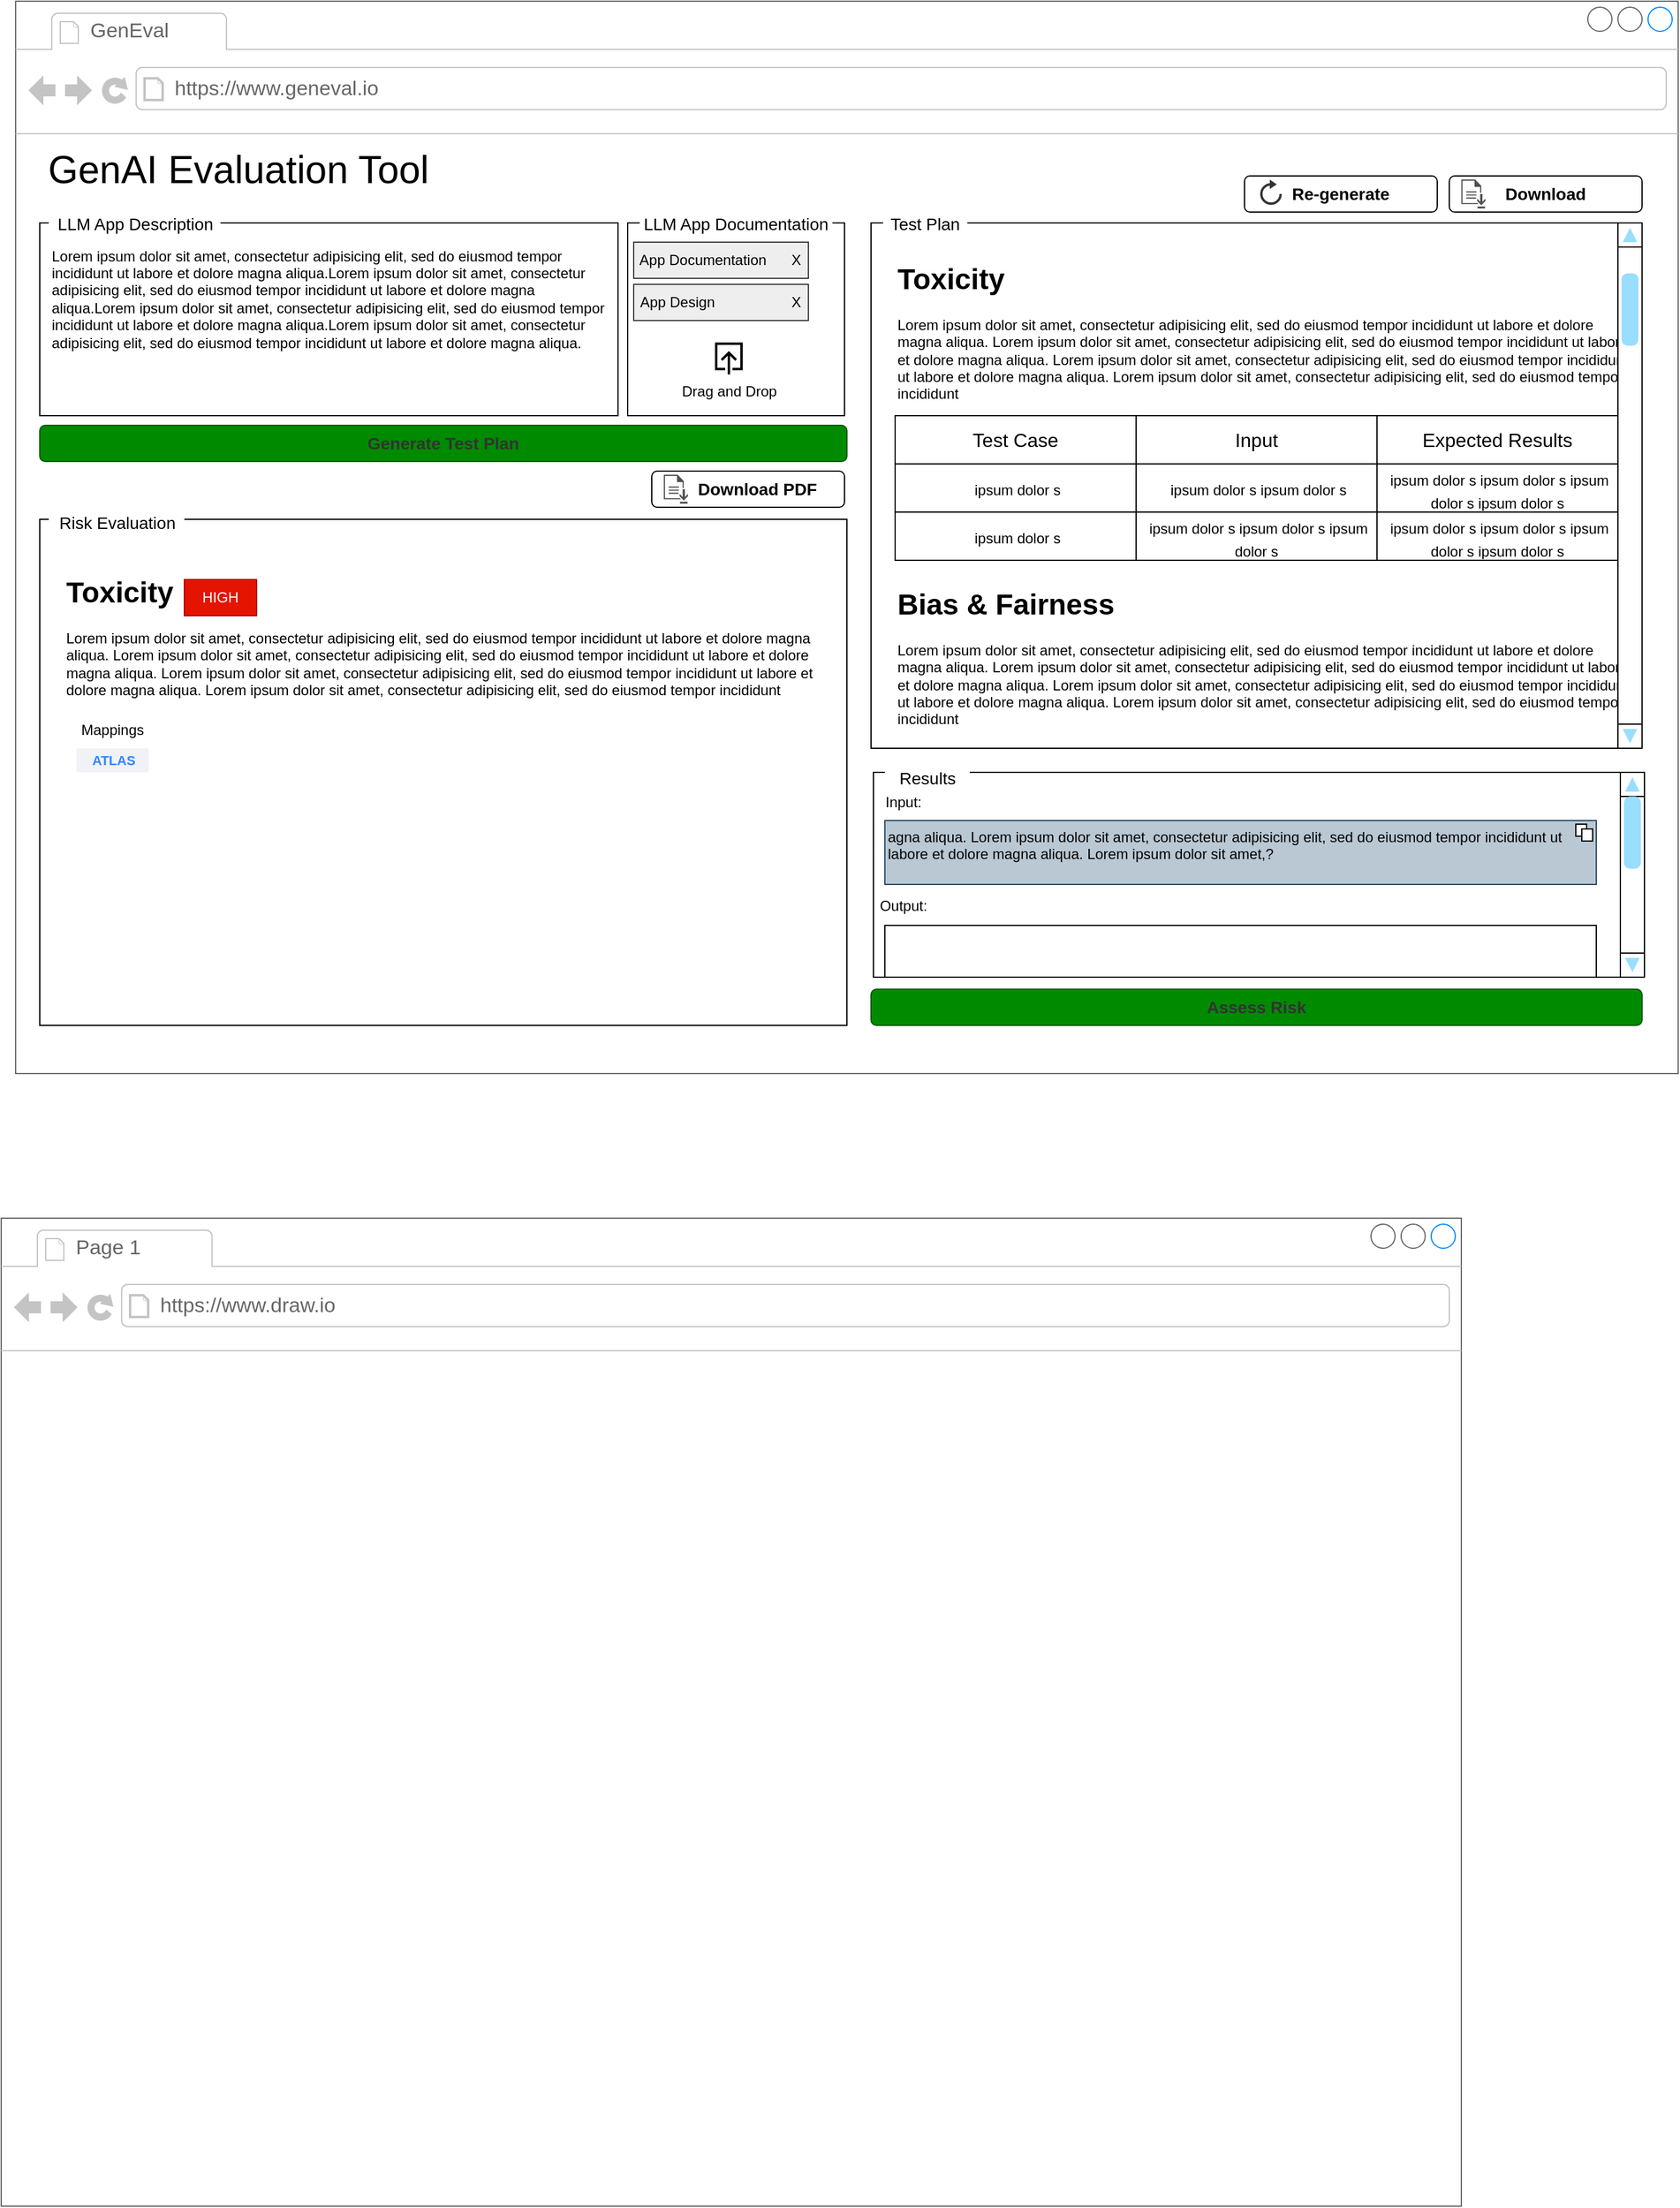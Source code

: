 <mxfile version="27.0.2" pages="2">
  <diagram name="Page-1" id="PJkgzIbfccPw51E6Pesn">
    <mxGraphModel dx="2427" dy="1132" grid="1" gridSize="10" guides="1" tooltips="1" connect="1" arrows="1" fold="1" page="1" pageScale="1" pageWidth="850" pageHeight="1100" math="0" shadow="0">
      <root>
        <mxCell id="0" />
        <mxCell id="1" parent="0" />
        <mxCell id="qo2dMmBUVpAg1rX627PF-4" value="" style="strokeWidth=1;shadow=0;dashed=0;align=center;html=1;shape=mxgraph.mockup.containers.browserWindow;rSize=0;strokeColor=#666666;strokeColor2=#008cff;strokeColor3=#c4c4c4;mainText=,;recursiveResize=0;" parent="1" vertex="1">
          <mxGeometry x="-790" y="130" width="1380" height="890" as="geometry" />
        </mxCell>
        <mxCell id="qo2dMmBUVpAg1rX627PF-5" value="GenEval" style="strokeWidth=1;shadow=0;dashed=0;align=center;html=1;shape=mxgraph.mockup.containers.anchor;fontSize=17;fontColor=#666666;align=left;whiteSpace=wrap;" parent="qo2dMmBUVpAg1rX627PF-4" vertex="1">
          <mxGeometry x="60" y="12" width="110" height="26" as="geometry" />
        </mxCell>
        <mxCell id="qo2dMmBUVpAg1rX627PF-6" value="https://www.geneval.io" style="strokeWidth=1;shadow=0;dashed=0;align=center;html=1;shape=mxgraph.mockup.containers.anchor;rSize=0;fontSize=17;fontColor=#666666;align=left;" parent="qo2dMmBUVpAg1rX627PF-4" vertex="1">
          <mxGeometry x="130" y="60" width="250" height="26" as="geometry" />
        </mxCell>
        <mxCell id="qo2dMmBUVpAg1rX627PF-9" value="&lt;font style=&quot;font-size: 32px;&quot;&gt;GenAI Evaluation Tool&lt;/font&gt;" style="text;html=1;align=center;verticalAlign=middle;whiteSpace=wrap;rounded=0;" parent="qo2dMmBUVpAg1rX627PF-4" vertex="1">
          <mxGeometry x="20" y="120" width="330" height="40" as="geometry" />
        </mxCell>
        <mxCell id="qo2dMmBUVpAg1rX627PF-26" value="" style="group" parent="qo2dMmBUVpAg1rX627PF-4" vertex="1" connectable="0">
          <mxGeometry x="508" y="170" width="180" height="174" as="geometry" />
        </mxCell>
        <mxCell id="qo2dMmBUVpAg1rX627PF-27" value="" style="rounded=0;whiteSpace=wrap;html=1;" parent="qo2dMmBUVpAg1rX627PF-26" vertex="1">
          <mxGeometry y="14" width="180" height="160" as="geometry" />
        </mxCell>
        <mxCell id="qo2dMmBUVpAg1rX627PF-28" value="&lt;font style=&quot;font-size: 14px;&quot;&gt;LLM App Documentation&lt;/font&gt;" style="text;html=1;align=center;verticalAlign=middle;whiteSpace=wrap;rounded=0;fillColor=default;" parent="qo2dMmBUVpAg1rX627PF-26" vertex="1">
          <mxGeometry x="10" width="160" height="30" as="geometry" />
        </mxCell>
        <mxCell id="qo2dMmBUVpAg1rX627PF-33" value="Drag and Drop" style="html=1;verticalLabelPosition=bottom;align=center;labelBackgroundColor=#ffffff;verticalAlign=top;strokeWidth=2;shadow=0;dashed=0;shape=mxgraph.ios7.icons.up;" parent="qo2dMmBUVpAg1rX627PF-26" vertex="1">
          <mxGeometry x="73.5" y="114.25" width="21" height="25.5" as="geometry" />
        </mxCell>
        <mxCell id="qo2dMmBUVpAg1rX627PF-39" value="" style="group" parent="qo2dMmBUVpAg1rX627PF-26" vertex="1" connectable="0">
          <mxGeometry x="5" y="30" width="145" height="30" as="geometry" />
        </mxCell>
        <mxCell id="qo2dMmBUVpAg1rX627PF-36" value="" style="rounded=0;whiteSpace=wrap;html=1;fillColor=#eeeeee;strokeColor=#36393d;" parent="qo2dMmBUVpAg1rX627PF-39" vertex="1">
          <mxGeometry width="145" height="30" as="geometry" />
        </mxCell>
        <mxCell id="qo2dMmBUVpAg1rX627PF-37" value="App Documentation" style="text;html=1;align=center;verticalAlign=middle;whiteSpace=wrap;rounded=0;" parent="qo2dMmBUVpAg1rX627PF-39" vertex="1">
          <mxGeometry width="115" height="30" as="geometry" />
        </mxCell>
        <mxCell id="qo2dMmBUVpAg1rX627PF-38" value="X" style="text;html=1;align=center;verticalAlign=middle;whiteSpace=wrap;rounded=0;" parent="qo2dMmBUVpAg1rX627PF-39" vertex="1">
          <mxGeometry x="125" width="20" height="30" as="geometry" />
        </mxCell>
        <mxCell id="qo2dMmBUVpAg1rX627PF-40" value="" style="group" parent="qo2dMmBUVpAg1rX627PF-26" vertex="1" connectable="0">
          <mxGeometry x="5" y="65" width="145" height="30" as="geometry" />
        </mxCell>
        <mxCell id="qo2dMmBUVpAg1rX627PF-41" value="" style="rounded=0;whiteSpace=wrap;html=1;fillColor=#eeeeee;strokeColor=#36393d;" parent="qo2dMmBUVpAg1rX627PF-40" vertex="1">
          <mxGeometry width="145" height="30" as="geometry" />
        </mxCell>
        <mxCell id="qo2dMmBUVpAg1rX627PF-42" value="&amp;nbsp;App Design" style="text;html=1;align=left;verticalAlign=middle;whiteSpace=wrap;rounded=0;" parent="qo2dMmBUVpAg1rX627PF-40" vertex="1">
          <mxGeometry width="115" height="30" as="geometry" />
        </mxCell>
        <mxCell id="qo2dMmBUVpAg1rX627PF-43" value="X" style="text;html=1;align=center;verticalAlign=middle;whiteSpace=wrap;rounded=0;" parent="qo2dMmBUVpAg1rX627PF-40" vertex="1">
          <mxGeometry x="125" width="20" height="30" as="geometry" />
        </mxCell>
        <mxCell id="qo2dMmBUVpAg1rX627PF-30" value="" style="group" parent="qo2dMmBUVpAg1rX627PF-4" vertex="1" connectable="0">
          <mxGeometry x="20" y="170" width="502.5" height="174" as="geometry" />
        </mxCell>
        <mxCell id="qo2dMmBUVpAg1rX627PF-31" value="" style="rounded=0;whiteSpace=wrap;html=1;" parent="qo2dMmBUVpAg1rX627PF-30" vertex="1">
          <mxGeometry y="14" width="480" height="160" as="geometry" />
        </mxCell>
        <mxCell id="qo2dMmBUVpAg1rX627PF-32" value="&lt;font style=&quot;font-size: 14px;&quot;&gt;LLM App Description&lt;/font&gt;" style="text;html=1;align=center;verticalAlign=middle;whiteSpace=wrap;rounded=0;fillColor=default;" parent="qo2dMmBUVpAg1rX627PF-30" vertex="1">
          <mxGeometry x="7.5" width="142.5" height="30" as="geometry" />
        </mxCell>
        <mxCell id="qo2dMmBUVpAg1rX627PF-35" value="Lorem ipsum dolor sit amet, consectetur adipisicing elit, sed do eiusmod tempor incididunt ut labore et dolore magna aliqua.Lorem ipsum dolor sit amet, consectetur adipisicing elit, sed do eiusmod tempor incididunt ut labore et dolore magna aliqua.Lorem ipsum dolor sit amet, consectetur adipisicing elit, sed do eiusmod tempor incididunt ut labore et dolore magna aliqua.Lorem ipsum dolor sit amet, consectetur adipisicing elit, sed do eiusmod tempor incididunt ut labore et dolore magna aliqua." style="text;html=1;whiteSpace=wrap;overflow=hidden;rounded=0;spacing=-1;verticalAlign=bottom;" parent="qo2dMmBUVpAg1rX627PF-30" vertex="1">
          <mxGeometry x="10.5" y="30" width="462.5" height="90" as="geometry" />
        </mxCell>
        <mxCell id="qo2dMmBUVpAg1rX627PF-11" value="" style="rounded=0;whiteSpace=wrap;html=1;" parent="qo2dMmBUVpAg1rX627PF-4" vertex="1">
          <mxGeometry x="710" y="184" width="640" height="436" as="geometry" />
        </mxCell>
        <mxCell id="qo2dMmBUVpAg1rX627PF-12" value="&lt;font style=&quot;font-size: 14px;&quot;&gt;Test Plan&lt;/font&gt;" style="text;html=1;align=center;verticalAlign=middle;whiteSpace=wrap;rounded=0;fillColor=default;" parent="qo2dMmBUVpAg1rX627PF-4" vertex="1">
          <mxGeometry x="720" y="170" width="70" height="30" as="geometry" />
        </mxCell>
        <mxCell id="qo2dMmBUVpAg1rX627PF-44" value="&lt;h1 style=&quot;margin-top: 0px;&quot;&gt;Toxicity&lt;/h1&gt;&lt;p&gt;Lorem ipsum dolor sit amet, consectetur adipisicing elit, sed do eiusmod tempor incididunt ut labore et dolore magna aliqua.&amp;nbsp;&lt;span style=&quot;background-color: transparent; color: light-dark(rgb(0, 0, 0), rgb(255, 255, 255));&quot;&gt;Lorem ipsum dolor sit amet, consectetur adipisicing elit, sed do eiusmod tempor incididunt ut labore et dolore magna aliqua.&amp;nbsp;&lt;/span&gt;&lt;span style=&quot;background-color: transparent; color: light-dark(rgb(0, 0, 0), rgb(255, 255, 255));&quot;&gt;Lorem ipsum dolor sit amet, consectetur adipisicing elit, sed do eiusmod tempor incididunt ut labore et dolore magna aliqua.&amp;nbsp;&lt;/span&gt;&lt;span style=&quot;background-color: transparent; color: light-dark(rgb(0, 0, 0), rgb(255, 255, 255));&quot;&gt;Lorem ipsum dolor sit amet, consectetur adipisicing elit, sed do eiusmod tempor incididunt&lt;/span&gt;&lt;/p&gt;" style="text;html=1;whiteSpace=wrap;overflow=hidden;rounded=0;" parent="qo2dMmBUVpAg1rX627PF-4" vertex="1">
          <mxGeometry x="730" y="210" width="610" height="120" as="geometry" />
        </mxCell>
        <mxCell id="qo2dMmBUVpAg1rX627PF-71" value="" style="shape=table;startSize=0;container=1;collapsible=0;childLayout=tableLayout;fontSize=16;" parent="qo2dMmBUVpAg1rX627PF-4" vertex="1">
          <mxGeometry x="730" y="344" width="600" height="120" as="geometry" />
        </mxCell>
        <mxCell id="qo2dMmBUVpAg1rX627PF-72" value="" style="shape=tableRow;horizontal=0;startSize=0;swimlaneHead=0;swimlaneBody=0;strokeColor=inherit;top=0;left=0;bottom=0;right=0;collapsible=0;dropTarget=0;fillColor=none;points=[[0,0.5],[1,0.5]];portConstraint=eastwest;fontSize=16;" parent="qo2dMmBUVpAg1rX627PF-71" vertex="1">
          <mxGeometry width="600" height="40" as="geometry" />
        </mxCell>
        <mxCell id="qo2dMmBUVpAg1rX627PF-73" value="Test Case" style="shape=partialRectangle;html=1;whiteSpace=wrap;connectable=0;strokeColor=inherit;overflow=hidden;fillColor=none;top=0;left=0;bottom=0;right=0;pointerEvents=1;fontSize=16;" parent="qo2dMmBUVpAg1rX627PF-72" vertex="1">
          <mxGeometry width="200" height="40" as="geometry">
            <mxRectangle width="200" height="40" as="alternateBounds" />
          </mxGeometry>
        </mxCell>
        <mxCell id="qo2dMmBUVpAg1rX627PF-74" value="Input" style="shape=partialRectangle;html=1;whiteSpace=wrap;connectable=0;strokeColor=inherit;overflow=hidden;fillColor=none;top=0;left=0;bottom=0;right=0;pointerEvents=1;fontSize=16;" parent="qo2dMmBUVpAg1rX627PF-72" vertex="1">
          <mxGeometry x="200" width="200" height="40" as="geometry">
            <mxRectangle width="200" height="40" as="alternateBounds" />
          </mxGeometry>
        </mxCell>
        <mxCell id="qo2dMmBUVpAg1rX627PF-75" value="Expected Results" style="shape=partialRectangle;html=1;whiteSpace=wrap;connectable=0;strokeColor=inherit;overflow=hidden;fillColor=none;top=0;left=0;bottom=0;right=0;pointerEvents=1;fontSize=16;" parent="qo2dMmBUVpAg1rX627PF-72" vertex="1">
          <mxGeometry x="400" width="200" height="40" as="geometry">
            <mxRectangle width="200" height="40" as="alternateBounds" />
          </mxGeometry>
        </mxCell>
        <mxCell id="qo2dMmBUVpAg1rX627PF-76" value="" style="shape=tableRow;horizontal=0;startSize=0;swimlaneHead=0;swimlaneBody=0;strokeColor=inherit;top=0;left=0;bottom=0;right=0;collapsible=0;dropTarget=0;fillColor=none;points=[[0,0.5],[1,0.5]];portConstraint=eastwest;fontSize=16;" parent="qo2dMmBUVpAg1rX627PF-71" vertex="1">
          <mxGeometry y="40" width="600" height="40" as="geometry" />
        </mxCell>
        <mxCell id="qo2dMmBUVpAg1rX627PF-77" value="&lt;span style=&quot;font-size: 12px; text-align: left;&quot;&gt;&amp;nbsp;ipsum dolor s&lt;/span&gt;" style="shape=partialRectangle;html=1;whiteSpace=wrap;connectable=0;strokeColor=inherit;overflow=hidden;fillColor=none;top=0;left=0;bottom=0;right=0;pointerEvents=1;fontSize=16;" parent="qo2dMmBUVpAg1rX627PF-76" vertex="1">
          <mxGeometry width="200" height="40" as="geometry">
            <mxRectangle width="200" height="40" as="alternateBounds" />
          </mxGeometry>
        </mxCell>
        <mxCell id="qo2dMmBUVpAg1rX627PF-78" value="&lt;span style=&quot;font-size: 12px; text-align: left;&quot;&gt;&amp;nbsp;ipsum dolor s&lt;/span&gt;&lt;span style=&quot;font-size: 12px; text-align: left;&quot;&gt;&amp;nbsp;ipsum dolor s&lt;/span&gt;" style="shape=partialRectangle;html=1;whiteSpace=wrap;connectable=0;strokeColor=inherit;overflow=hidden;fillColor=none;top=0;left=0;bottom=0;right=0;pointerEvents=1;fontSize=16;" parent="qo2dMmBUVpAg1rX627PF-76" vertex="1">
          <mxGeometry x="200" width="200" height="40" as="geometry">
            <mxRectangle width="200" height="40" as="alternateBounds" />
          </mxGeometry>
        </mxCell>
        <mxCell id="qo2dMmBUVpAg1rX627PF-79" value="&lt;span style=&quot;font-size: 12px; text-align: left;&quot;&gt;&amp;nbsp;ipsum dolor s&lt;/span&gt;&lt;span style=&quot;font-size: 12px; text-align: left;&quot;&gt;&amp;nbsp;ipsum dolor s&lt;/span&gt;&lt;span style=&quot;font-size: 12px; text-align: left;&quot;&gt;&amp;nbsp;ipsum dolor s&lt;/span&gt;&lt;span style=&quot;font-size: 12px; text-align: left;&quot;&gt;&amp;nbsp;ipsum dolor s&lt;/span&gt;" style="shape=partialRectangle;html=1;whiteSpace=wrap;connectable=0;strokeColor=inherit;overflow=hidden;fillColor=none;top=0;left=0;bottom=0;right=0;pointerEvents=1;fontSize=16;" parent="qo2dMmBUVpAg1rX627PF-76" vertex="1">
          <mxGeometry x="400" width="200" height="40" as="geometry">
            <mxRectangle width="200" height="40" as="alternateBounds" />
          </mxGeometry>
        </mxCell>
        <mxCell id="qo2dMmBUVpAg1rX627PF-80" value="" style="shape=tableRow;horizontal=0;startSize=0;swimlaneHead=0;swimlaneBody=0;strokeColor=inherit;top=0;left=0;bottom=0;right=0;collapsible=0;dropTarget=0;fillColor=none;points=[[0,0.5],[1,0.5]];portConstraint=eastwest;fontSize=16;" parent="qo2dMmBUVpAg1rX627PF-71" vertex="1">
          <mxGeometry y="80" width="600" height="40" as="geometry" />
        </mxCell>
        <mxCell id="qo2dMmBUVpAg1rX627PF-81" value="&lt;span style=&quot;font-size: 12px; text-align: left;&quot;&gt;&amp;nbsp;ipsum dolor s&lt;/span&gt;" style="shape=partialRectangle;html=1;whiteSpace=wrap;connectable=0;strokeColor=inherit;overflow=hidden;fillColor=none;top=0;left=0;bottom=0;right=0;pointerEvents=1;fontSize=16;" parent="qo2dMmBUVpAg1rX627PF-80" vertex="1">
          <mxGeometry width="200" height="40" as="geometry">
            <mxRectangle width="200" height="40" as="alternateBounds" />
          </mxGeometry>
        </mxCell>
        <mxCell id="qo2dMmBUVpAg1rX627PF-82" value="&lt;span style=&quot;font-size: 12px; text-align: left;&quot;&gt;&amp;nbsp;ipsum dolor s&lt;/span&gt;&lt;span style=&quot;font-size: 12px; text-align: left;&quot;&gt;&amp;nbsp;ipsum dolor s&lt;/span&gt;&lt;span style=&quot;font-size: 12px; text-align: left;&quot;&gt;&amp;nbsp;ipsum dolor s&lt;/span&gt;" style="shape=partialRectangle;html=1;whiteSpace=wrap;connectable=0;strokeColor=inherit;overflow=hidden;fillColor=none;top=0;left=0;bottom=0;right=0;pointerEvents=1;fontSize=16;" parent="qo2dMmBUVpAg1rX627PF-80" vertex="1">
          <mxGeometry x="200" width="200" height="40" as="geometry">
            <mxRectangle width="200" height="40" as="alternateBounds" />
          </mxGeometry>
        </mxCell>
        <mxCell id="qo2dMmBUVpAg1rX627PF-83" value="&lt;span style=&quot;font-size: 12px; text-align: left;&quot;&gt;&amp;nbsp;ipsum dolor s&lt;/span&gt;&lt;span style=&quot;font-size: 12px; text-align: left;&quot;&gt;&amp;nbsp;ipsum dolor s&lt;/span&gt;&lt;span style=&quot;font-size: 12px; text-align: left;&quot;&gt;&amp;nbsp;ipsum dolor s&lt;/span&gt;&lt;span style=&quot;font-size: 12px; text-align: left;&quot;&gt;&amp;nbsp;ipsum dolor s&lt;/span&gt;" style="shape=partialRectangle;html=1;whiteSpace=wrap;connectable=0;strokeColor=inherit;overflow=hidden;fillColor=none;top=0;left=0;bottom=0;right=0;pointerEvents=1;fontSize=16;" parent="qo2dMmBUVpAg1rX627PF-80" vertex="1">
          <mxGeometry x="400" width="200" height="40" as="geometry">
            <mxRectangle width="200" height="40" as="alternateBounds" />
          </mxGeometry>
        </mxCell>
        <mxCell id="qo2dMmBUVpAg1rX627PF-84" value="&lt;h1 style=&quot;margin-top: 0px;&quot;&gt;Bias &amp;amp; Fairness&lt;/h1&gt;&lt;p&gt;Lorem ipsum dolor sit amet, consectetur adipisicing elit, sed do eiusmod tempor incididunt ut labore et dolore magna aliqua.&amp;nbsp;&lt;span style=&quot;background-color: transparent; color: light-dark(rgb(0, 0, 0), rgb(255, 255, 255));&quot;&gt;Lorem ipsum dolor sit amet, consectetur adipisicing elit, sed do eiusmod tempor incididunt ut labore et dolore magna aliqua.&amp;nbsp;&lt;/span&gt;&lt;span style=&quot;background-color: transparent; color: light-dark(rgb(0, 0, 0), rgb(255, 255, 255));&quot;&gt;Lorem ipsum dolor sit amet, consectetur adipisicing elit, sed do eiusmod tempor incididunt ut labore et dolore magna aliqua.&amp;nbsp;&lt;/span&gt;&lt;span style=&quot;background-color: transparent; color: light-dark(rgb(0, 0, 0), rgb(255, 255, 255));&quot;&gt;Lorem ipsum dolor sit amet, consectetur adipisicing elit, sed do eiusmod tempor incididunt&lt;/span&gt;&lt;/p&gt;" style="text;html=1;whiteSpace=wrap;overflow=hidden;rounded=0;" parent="qo2dMmBUVpAg1rX627PF-4" vertex="1">
          <mxGeometry x="730" y="480" width="610" height="120" as="geometry" />
        </mxCell>
        <mxCell id="qo2dMmBUVpAg1rX627PF-85" value="" style="verticalLabelPosition=bottom;shadow=0;dashed=0;align=center;html=1;verticalAlign=top;strokeWidth=1;shape=mxgraph.mockup.navigation.scrollBar;barPos=93.499;fillColor2=#99ddff;strokeColor2=none;direction=north;" parent="qo2dMmBUVpAg1rX627PF-4" vertex="1">
          <mxGeometry x="1330" y="184" width="20" height="436" as="geometry" />
        </mxCell>
        <mxCell id="qo2dMmBUVpAg1rX627PF-86" value="&lt;b&gt;&lt;font style=&quot;font-size: 14px;&quot;&gt;Generate Test Plan&lt;/font&gt;&lt;/b&gt;" style="rounded=1;whiteSpace=wrap;html=1;fillColor=#008a00;fontColor=#333333;strokeColor=#005700;" parent="qo2dMmBUVpAg1rX627PF-4" vertex="1">
          <mxGeometry x="20" y="352" width="670" height="30" as="geometry" />
        </mxCell>
        <mxCell id="qo2dMmBUVpAg1rX627PF-93" value="" style="group" parent="qo2dMmBUVpAg1rX627PF-4" vertex="1" connectable="0">
          <mxGeometry x="1020" y="145" width="160" height="30" as="geometry" />
        </mxCell>
        <mxCell id="qo2dMmBUVpAg1rX627PF-91" value="&lt;b&gt;&lt;font style=&quot;font-size: 14px;&quot;&gt;Re-generate&lt;/font&gt;&lt;/b&gt;" style="rounded=1;whiteSpace=wrap;html=1;" parent="qo2dMmBUVpAg1rX627PF-93" vertex="1">
          <mxGeometry width="160" height="30" as="geometry" />
        </mxCell>
        <mxCell id="qo2dMmBUVpAg1rX627PF-92" value="" style="html=1;verticalLabelPosition=bottom;align=center;labelBackgroundColor=#ffffff;verticalAlign=top;strokeWidth=2;strokeColor=#333333;shadow=0;dashed=0;shape=mxgraph.ios7.icons.reload;" parent="qo2dMmBUVpAg1rX627PF-93" vertex="1">
          <mxGeometry x="14" y="5" width="16" height="18" as="geometry" />
        </mxCell>
        <mxCell id="qo2dMmBUVpAg1rX627PF-96" value="" style="group" parent="qo2dMmBUVpAg1rX627PF-4" vertex="1" connectable="0">
          <mxGeometry x="1190" y="145" width="160" height="30" as="geometry" />
        </mxCell>
        <mxCell id="qo2dMmBUVpAg1rX627PF-94" value="&lt;b&gt;&lt;font style=&quot;font-size: 14px;&quot;&gt;Download&lt;/font&gt;&lt;/b&gt;" style="rounded=1;whiteSpace=wrap;html=1;" parent="qo2dMmBUVpAg1rX627PF-96" vertex="1">
          <mxGeometry width="160" height="30" as="geometry" />
        </mxCell>
        <mxCell id="qo2dMmBUVpAg1rX627PF-95" value="" style="sketch=0;pointerEvents=1;shadow=0;dashed=0;html=1;strokeColor=none;fillColor=#505050;labelPosition=center;verticalLabelPosition=bottom;verticalAlign=top;outlineConnect=0;align=center;shape=mxgraph.office.concepts.download;" parent="qo2dMmBUVpAg1rX627PF-96" vertex="1">
          <mxGeometry x="10" y="3" width="20" height="24" as="geometry" />
        </mxCell>
        <mxCell id="qo2dMmBUVpAg1rX627PF-101" value="&lt;b&gt;&lt;font style=&quot;font-size: 14px;&quot;&gt;Assess Risk&lt;/font&gt;&lt;/b&gt;" style="rounded=1;whiteSpace=wrap;html=1;fillColor=#008a00;fontColor=#333333;strokeColor=#005700;" parent="qo2dMmBUVpAg1rX627PF-4" vertex="1">
          <mxGeometry x="710" y="820" width="640" height="30" as="geometry" />
        </mxCell>
        <mxCell id="qo2dMmBUVpAg1rX627PF-130" value="" style="rounded=0;whiteSpace=wrap;html=1;" parent="qo2dMmBUVpAg1rX627PF-4" vertex="1">
          <mxGeometry x="20" y="430" width="670" height="420" as="geometry" />
        </mxCell>
        <mxCell id="qo2dMmBUVpAg1rX627PF-131" value="" style="group" parent="qo2dMmBUVpAg1rX627PF-4" vertex="1" connectable="0">
          <mxGeometry x="528" y="390" width="160" height="30" as="geometry" />
        </mxCell>
        <mxCell id="qo2dMmBUVpAg1rX627PF-132" value="&lt;b&gt;&lt;font style=&quot;font-size: 14px;&quot;&gt;&amp;nbsp; &amp;nbsp; Download PDF&lt;/font&gt;&lt;/b&gt;" style="rounded=1;whiteSpace=wrap;html=1;" parent="qo2dMmBUVpAg1rX627PF-131" vertex="1">
          <mxGeometry width="160" height="30" as="geometry" />
        </mxCell>
        <mxCell id="qo2dMmBUVpAg1rX627PF-133" value="" style="sketch=0;pointerEvents=1;shadow=0;dashed=0;html=1;strokeColor=none;fillColor=#505050;labelPosition=center;verticalLabelPosition=bottom;verticalAlign=top;outlineConnect=0;align=center;shape=mxgraph.office.concepts.download;" parent="qo2dMmBUVpAg1rX627PF-131" vertex="1">
          <mxGeometry x="10" y="3" width="20" height="24" as="geometry" />
        </mxCell>
        <mxCell id="qo2dMmBUVpAg1rX627PF-134" value="&lt;font style=&quot;font-size: 14px;&quot;&gt;Risk Evaluation&lt;/font&gt;" style="text;html=1;align=center;verticalAlign=middle;whiteSpace=wrap;rounded=0;fillColor=default;" parent="qo2dMmBUVpAg1rX627PF-4" vertex="1">
          <mxGeometry x="27.5" y="418" width="112.5" height="30" as="geometry" />
        </mxCell>
        <mxCell id="qo2dMmBUVpAg1rX627PF-135" value="&lt;h1 style=&quot;margin-top: 0px;&quot;&gt;Toxicity&lt;/h1&gt;&lt;p&gt;Lorem ipsum dolor sit amet, consectetur adipisicing elit, sed do eiusmod tempor incididunt ut labore et dolore magna aliqua.&amp;nbsp;&lt;span style=&quot;background-color: transparent; color: light-dark(rgb(0, 0, 0), rgb(255, 255, 255));&quot;&gt;Lorem ipsum dolor sit amet, consectetur adipisicing elit, sed do eiusmod tempor incididunt ut labore et dolore magna aliqua.&amp;nbsp;&lt;/span&gt;&lt;span style=&quot;background-color: transparent; color: light-dark(rgb(0, 0, 0), rgb(255, 255, 255));&quot;&gt;Lorem ipsum dolor sit amet, consectetur adipisicing elit, sed do eiusmod tempor incididunt ut labore et dolore magna aliqua.&amp;nbsp;&lt;/span&gt;&lt;span style=&quot;background-color: transparent; color: light-dark(rgb(0, 0, 0), rgb(255, 255, 255));&quot;&gt;Lorem ipsum dolor sit amet, consectetur adipisicing elit, sed do eiusmod tempor incididunt&lt;/span&gt;&lt;/p&gt;" style="text;html=1;whiteSpace=wrap;overflow=hidden;rounded=0;" parent="qo2dMmBUVpAg1rX627PF-4" vertex="1">
          <mxGeometry x="40" y="470" width="630" height="120" as="geometry" />
        </mxCell>
        <mxCell id="qo2dMmBUVpAg1rX627PF-136" value="HIGH" style="text;html=1;align=center;verticalAlign=middle;whiteSpace=wrap;rounded=0;fillColor=#e51400;fontColor=#ffffff;strokeColor=#B20000;" parent="qo2dMmBUVpAg1rX627PF-4" vertex="1">
          <mxGeometry x="140" y="480" width="60" height="30" as="geometry" />
        </mxCell>
        <mxCell id="qo2dMmBUVpAg1rX627PF-137" value="Mappings" style="text;html=1;align=center;verticalAlign=middle;whiteSpace=wrap;rounded=0;" parent="qo2dMmBUVpAg1rX627PF-4" vertex="1">
          <mxGeometry x="31" y="590" width="99" height="30" as="geometry" />
        </mxCell>
        <mxCell id="qo2dMmBUVpAg1rX627PF-138" value="ATLAS" style="dashed=0;html=1;fillColor=#F0F2F5;strokeColor=none;align=center;rounded=1;arcSize=10;fontColor=#3384FF;fontStyle=1;fontSize=11;shadow=0" parent="qo2dMmBUVpAg1rX627PF-4" vertex="1">
          <mxGeometry x="50.5" y="620" width="60" height="20" as="geometry" />
        </mxCell>
        <mxCell id="qo2dMmBUVpAg1rX627PF-97" value="" style="group" parent="1" vertex="1" connectable="0">
          <mxGeometry x="-78" y="760" width="648" height="186" as="geometry" />
        </mxCell>
        <mxCell id="qo2dMmBUVpAg1rX627PF-98" value="" style="rounded=0;whiteSpace=wrap;html=1;" parent="qo2dMmBUVpAg1rX627PF-97" vertex="1">
          <mxGeometry y="10" width="640" height="170" as="geometry" />
        </mxCell>
        <mxCell id="qo2dMmBUVpAg1rX627PF-99" value="&lt;font style=&quot;font-size: 14px;&quot;&gt;Results&lt;/font&gt;" style="text;html=1;align=center;verticalAlign=middle;whiteSpace=wrap;rounded=0;fillColor=default;" parent="qo2dMmBUVpAg1rX627PF-97" vertex="1">
          <mxGeometry x="9.52" width="70.48" height="30" as="geometry" />
        </mxCell>
        <mxCell id="qo2dMmBUVpAg1rX627PF-103" value="" style="verticalLabelPosition=bottom;shadow=0;dashed=0;align=center;html=1;verticalAlign=top;strokeWidth=1;shape=mxgraph.mockup.navigation.scrollBar;barPos=100;fillColor2=#99ddff;strokeColor2=none;direction=north;" parent="qo2dMmBUVpAg1rX627PF-97" vertex="1">
          <mxGeometry x="620" y="10" width="20" height="170" as="geometry" />
        </mxCell>
        <mxCell id="qo2dMmBUVpAg1rX627PF-199" value="&lt;p style=&quot;margin-top: 0px;&quot;&gt;&lt;span style=&quot;background-color: transparent; color: light-dark(rgb(0, 0, 0), rgb(255, 255, 255));&quot;&gt;agna aliqua.&amp;nbsp;&lt;/span&gt;&lt;span style=&quot;background-color: transparent; color: light-dark(rgb(0, 0, 0), rgb(255, 255, 255));&quot;&gt;Lorem ipsum dolor sit amet, consectetur adipisicing elit, sed do eiusmod tempor incididunt ut labore et dolore magna aliqua.&amp;nbsp;&lt;/span&gt;&lt;span style=&quot;background-color: transparent; color: light-dark(rgb(0, 0, 0), rgb(255, 255, 255));&quot;&gt;Lorem ipsum dolor sit amet,?&lt;/span&gt;&lt;/p&gt;" style="text;html=1;whiteSpace=wrap;overflow=hidden;rounded=0;fillColor=#bac8d3;strokeColor=#23445d;" parent="qo2dMmBUVpAg1rX627PF-97" vertex="1">
          <mxGeometry x="9.52" y="50" width="590.48" height="53" as="geometry" />
        </mxCell>
        <mxCell id="qo2dMmBUVpAg1rX627PF-204" value="Input:" style="text;html=1;align=center;verticalAlign=middle;whiteSpace=wrap;rounded=0;fontFamily=Helvetica;fontSize=12;fontColor=default;" parent="qo2dMmBUVpAg1rX627PF-97" vertex="1">
          <mxGeometry y="20" width="50" height="30" as="geometry" />
        </mxCell>
        <mxCell id="qo2dMmBUVpAg1rX627PF-205" value="Output:" style="text;html=1;align=center;verticalAlign=middle;whiteSpace=wrap;rounded=0;fontFamily=Helvetica;fontSize=12;fontColor=default;" parent="qo2dMmBUVpAg1rX627PF-97" vertex="1">
          <mxGeometry y="106" width="50" height="30" as="geometry" />
        </mxCell>
        <mxCell id="qo2dMmBUVpAg1rX627PF-206" value="&lt;p style=&quot;margin-top: 0px;&quot;&gt;&lt;br&gt;&lt;/p&gt;" style="text;html=1;whiteSpace=wrap;overflow=hidden;rounded=0;strokeColor=default;" parent="qo2dMmBUVpAg1rX627PF-97" vertex="1">
          <mxGeometry x="9.52" y="137" width="590.48" height="43" as="geometry" />
        </mxCell>
        <mxCell id="qo2dMmBUVpAg1rX627PF-202" value="" style="group" parent="1" vertex="1" connectable="0">
          <mxGeometry x="505" y="813" width="14" height="14" as="geometry" />
        </mxCell>
        <mxCell id="qo2dMmBUVpAg1rX627PF-200" value="" style="rounded=0;whiteSpace=wrap;html=1;align=left;verticalAlign=top;fontFamily=Helvetica;fontSize=12;fontColor=default;fillColor=default;gradientColor=none;" parent="qo2dMmBUVpAg1rX627PF-202" vertex="1">
          <mxGeometry width="9" height="10" as="geometry" />
        </mxCell>
        <mxCell id="qo2dMmBUVpAg1rX627PF-201" value="" style="rounded=0;whiteSpace=wrap;html=1;align=left;verticalAlign=top;fontFamily=Helvetica;fontSize=12;fontColor=default;fillColor=default;gradientColor=none;" parent="qo2dMmBUVpAg1rX627PF-202" vertex="1">
          <mxGeometry x="5" y="4" width="9" height="10" as="geometry" />
        </mxCell>
        <mxCell id="jS6CyOzmmyaea3xKC2i1-1" value="" style="strokeWidth=1;shadow=0;dashed=0;align=center;html=1;shape=mxgraph.mockup.containers.browserWindow;rSize=0;strokeColor=#666666;strokeColor2=#008cff;strokeColor3=#c4c4c4;mainText=,;recursiveResize=0;" vertex="1" parent="1">
          <mxGeometry x="-802" y="1140" width="1212" height="820" as="geometry" />
        </mxCell>
        <mxCell id="jS6CyOzmmyaea3xKC2i1-2" value="Page 1" style="strokeWidth=1;shadow=0;dashed=0;align=center;html=1;shape=mxgraph.mockup.containers.anchor;fontSize=17;fontColor=#666666;align=left;whiteSpace=wrap;" vertex="1" parent="jS6CyOzmmyaea3xKC2i1-1">
          <mxGeometry x="60" y="12" width="110" height="26" as="geometry" />
        </mxCell>
        <mxCell id="jS6CyOzmmyaea3xKC2i1-3" value="https://www.draw.io" style="strokeWidth=1;shadow=0;dashed=0;align=center;html=1;shape=mxgraph.mockup.containers.anchor;rSize=0;fontSize=17;fontColor=#666666;align=left;" vertex="1" parent="jS6CyOzmmyaea3xKC2i1-1">
          <mxGeometry x="130" y="60" width="250" height="26" as="geometry" />
        </mxCell>
      </root>
    </mxGraphModel>
  </diagram>
  <diagram id="apWCbXTvhoAfQmcMQkwn" name="src">
    <mxGraphModel dx="1113" dy="799" grid="1" gridSize="10" guides="1" tooltips="1" connect="1" arrows="1" fold="1" page="1" pageScale="1" pageWidth="850" pageHeight="1100" math="0" shadow="0">
      <root>
        <mxCell id="0" />
        <mxCell id="1" parent="0" />
        <mxCell id="oLCBVZYuOd4ZGqJ70_5z-4" value="" style="shape=umlActor;verticalLabelPosition=bottom;verticalAlign=top;html=1;outlineConnect=0;" vertex="1" parent="1">
          <mxGeometry x="380" y="70" width="30" height="60" as="geometry" />
        </mxCell>
        <mxCell id="oLCBVZYuOd4ZGqJ70_5z-29" value="" style="group" vertex="1" connectable="0" parent="1">
          <mxGeometry x="110" y="190" width="120" height="90" as="geometry" />
        </mxCell>
        <mxCell id="oLCBVZYuOd4ZGqJ70_5z-23" value="geneval_ui.py" style="rounded=0;whiteSpace=wrap;html=1;" vertex="1" parent="oLCBVZYuOd4ZGqJ70_5z-29">
          <mxGeometry y="30" width="120" height="60" as="geometry" />
        </mxCell>
        <mxCell id="oLCBVZYuOd4ZGqJ70_5z-28" value="Gradio UI" style="rounded=0;whiteSpace=wrap;html=1;fillColor=#fff2cc;strokeColor=#333333;" vertex="1" parent="oLCBVZYuOd4ZGqJ70_5z-29">
          <mxGeometry width="120" height="30" as="geometry" />
        </mxCell>
        <mxCell id="oLCBVZYuOd4ZGqJ70_5z-33" value="" style="group" vertex="1" connectable="0" parent="1">
          <mxGeometry x="335" y="350" width="120" height="90" as="geometry" />
        </mxCell>
        <mxCell id="oLCBVZYuOd4ZGqJ70_5z-34" value="TestPlanGenerator()" style="rounded=0;whiteSpace=wrap;html=1;" vertex="1" parent="oLCBVZYuOd4ZGqJ70_5z-33">
          <mxGeometry y="30" width="120" height="60" as="geometry" />
        </mxCell>
        <mxCell id="oLCBVZYuOd4ZGqJ70_5z-35" value="test_plan.py" style="rounded=0;whiteSpace=wrap;html=1;fillColor=#fff2cc;strokeColor=#333333;" vertex="1" parent="oLCBVZYuOd4ZGqJ70_5z-33">
          <mxGeometry width="120" height="30" as="geometry" />
        </mxCell>
        <mxCell id="oLCBVZYuOd4ZGqJ70_5z-37" value="" style="group" vertex="1" connectable="0" parent="1">
          <mxGeometry x="105" y="360" width="120" height="90" as="geometry" />
        </mxCell>
        <mxCell id="oLCBVZYuOd4ZGqJ70_5z-38" value="Prompts()" style="rounded=0;whiteSpace=wrap;html=1;" vertex="1" parent="oLCBVZYuOd4ZGqJ70_5z-37">
          <mxGeometry y="30" width="120" height="60" as="geometry" />
        </mxCell>
        <mxCell id="oLCBVZYuOd4ZGqJ70_5z-39" value="prompts.py" style="rounded=0;whiteSpace=wrap;html=1;fillColor=#fff2cc;strokeColor=#333333;" vertex="1" parent="oLCBVZYuOd4ZGqJ70_5z-37">
          <mxGeometry width="120" height="30" as="geometry" />
        </mxCell>
        <mxCell id="oLCBVZYuOd4ZGqJ70_5z-41" value="" style="group" vertex="1" connectable="0" parent="1">
          <mxGeometry x="575" y="350" width="120" height="90" as="geometry" />
        </mxCell>
        <mxCell id="oLCBVZYuOd4ZGqJ70_5z-42" value="" style="rounded=0;whiteSpace=wrap;html=1;" vertex="1" parent="oLCBVZYuOd4ZGqJ70_5z-41">
          <mxGeometry y="30" width="120" height="60" as="geometry" />
        </mxCell>
        <mxCell id="oLCBVZYuOd4ZGqJ70_5z-43" value="search_rag" style="rounded=0;whiteSpace=wrap;html=1;fillColor=#fff2cc;strokeColor=#333333;" vertex="1" parent="oLCBVZYuOd4ZGqJ70_5z-41">
          <mxGeometry width="120" height="30" as="geometry" />
        </mxCell>
        <mxCell id="oLCBVZYuOd4ZGqJ70_5z-45" value="" style="group" vertex="1" connectable="0" parent="1">
          <mxGeometry x="335" y="190" width="120" height="90" as="geometry" />
        </mxCell>
        <mxCell id="oLCBVZYuOd4ZGqJ70_5z-46" value="TestPlanGenerator()" style="rounded=0;whiteSpace=wrap;html=1;" vertex="1" parent="oLCBVZYuOd4ZGqJ70_5z-45">
          <mxGeometry y="30" width="120" height="60" as="geometry" />
        </mxCell>
        <mxCell id="oLCBVZYuOd4ZGqJ70_5z-47" value="test_plan.py" style="rounded=0;whiteSpace=wrap;html=1;fillColor=#fff2cc;strokeColor=#333333;" vertex="1" parent="oLCBVZYuOd4ZGqJ70_5z-45">
          <mxGeometry width="120" height="30" as="geometry" />
        </mxCell>
        <mxCell id="oLCBVZYuOd4ZGqJ70_5z-49" style="edgeStyle=orthogonalEdgeStyle;rounded=0;orthogonalLoop=1;jettySize=auto;html=1;" edge="1" parent="1" source="oLCBVZYuOd4ZGqJ70_5z-47" target="oLCBVZYuOd4ZGqJ70_5z-4">
          <mxGeometry relative="1" as="geometry" />
        </mxCell>
        <mxCell id="oLCBVZYuOd4ZGqJ70_5z-50" value="" style="group" vertex="1" connectable="0" parent="1">
          <mxGeometry x="335" y="460" width="120" height="90" as="geometry" />
        </mxCell>
        <mxCell id="oLCBVZYuOd4ZGqJ70_5z-51" value="" style="rounded=0;whiteSpace=wrap;html=1;" vertex="1" parent="oLCBVZYuOd4ZGqJ70_5z-50">
          <mxGeometry y="30" width="120" height="60" as="geometry" />
        </mxCell>
        <mxCell id="oLCBVZYuOd4ZGqJ70_5z-52" value="test_resuls.py" style="rounded=0;whiteSpace=wrap;html=1;fillColor=#fff2cc;strokeColor=#333333;" vertex="1" parent="oLCBVZYuOd4ZGqJ70_5z-50">
          <mxGeometry width="120" height="30" as="geometry" />
        </mxCell>
        <mxCell id="oLCBVZYuOd4ZGqJ70_5z-53" value="" style="group" vertex="1" connectable="0" parent="1">
          <mxGeometry x="335" y="570" width="120" height="90" as="geometry" />
        </mxCell>
        <mxCell id="oLCBVZYuOd4ZGqJ70_5z-54" value="" style="rounded=0;whiteSpace=wrap;html=1;" vertex="1" parent="oLCBVZYuOd4ZGqJ70_5z-53">
          <mxGeometry y="30" width="120" height="60" as="geometry" />
        </mxCell>
        <mxCell id="oLCBVZYuOd4ZGqJ70_5z-55" value="risk_assessment.py" style="rounded=0;whiteSpace=wrap;html=1;fillColor=#fff2cc;strokeColor=#333333;" vertex="1" parent="oLCBVZYuOd4ZGqJ70_5z-53">
          <mxGeometry width="120" height="30" as="geometry" />
        </mxCell>
        <mxCell id="oLCBVZYuOd4ZGqJ70_5z-59" style="edgeStyle=orthogonalEdgeStyle;rounded=0;orthogonalLoop=1;jettySize=auto;html=1;entryX=0;entryY=0.5;entryDx=0;entryDy=0;" edge="1" parent="1" source="oLCBVZYuOd4ZGqJ70_5z-28" target="oLCBVZYuOd4ZGqJ70_5z-46">
          <mxGeometry relative="1" as="geometry" />
        </mxCell>
        <mxCell id="oLCBVZYuOd4ZGqJ70_5z-60" style="edgeStyle=orthogonalEdgeStyle;rounded=0;orthogonalLoop=1;jettySize=auto;html=1;exitX=0;exitY=0.5;exitDx=0;exitDy=0;entryX=1;entryY=0.5;entryDx=0;entryDy=0;" edge="1" parent="1" source="oLCBVZYuOd4ZGqJ70_5z-43" target="oLCBVZYuOd4ZGqJ70_5z-54">
          <mxGeometry relative="1" as="geometry">
            <Array as="points">
              <mxPoint x="555" y="365" />
              <mxPoint x="555" y="630" />
            </Array>
          </mxGeometry>
        </mxCell>
        <mxCell id="oLCBVZYuOd4ZGqJ70_5z-61" style="edgeStyle=orthogonalEdgeStyle;rounded=0;orthogonalLoop=1;jettySize=auto;html=1;exitX=0;exitY=0.5;exitDx=0;exitDy=0;entryX=1;entryY=0.5;entryDx=0;entryDy=0;" edge="1" parent="1" source="oLCBVZYuOd4ZGqJ70_5z-43" target="oLCBVZYuOd4ZGqJ70_5z-51">
          <mxGeometry relative="1" as="geometry">
            <mxPoint x="585" y="375" as="sourcePoint" />
            <mxPoint x="465" y="640" as="targetPoint" />
            <Array as="points">
              <mxPoint x="555" y="365" />
              <mxPoint x="555" y="520" />
            </Array>
          </mxGeometry>
        </mxCell>
        <mxCell id="oLCBVZYuOd4ZGqJ70_5z-63" style="edgeStyle=orthogonalEdgeStyle;rounded=0;orthogonalLoop=1;jettySize=auto;html=1;entryX=0;entryY=0.5;entryDx=0;entryDy=0;" edge="1" parent="1" source="oLCBVZYuOd4ZGqJ70_5z-39" target="oLCBVZYuOd4ZGqJ70_5z-34">
          <mxGeometry relative="1" as="geometry">
            <Array as="points">
              <mxPoint x="265" y="375" />
              <mxPoint x="265" y="410" />
            </Array>
          </mxGeometry>
        </mxCell>
        <mxCell id="oLCBVZYuOd4ZGqJ70_5z-64" style="edgeStyle=orthogonalEdgeStyle;rounded=0;orthogonalLoop=1;jettySize=auto;html=1;entryX=0;entryY=0.5;entryDx=0;entryDy=0;exitX=1;exitY=0.5;exitDx=0;exitDy=0;" edge="1" parent="1" source="oLCBVZYuOd4ZGqJ70_5z-39" target="oLCBVZYuOd4ZGqJ70_5z-51">
          <mxGeometry relative="1" as="geometry">
            <mxPoint x="235" y="385" as="sourcePoint" />
            <mxPoint x="345" y="420" as="targetPoint" />
            <Array as="points">
              <mxPoint x="265" y="375" />
              <mxPoint x="265" y="520" />
            </Array>
          </mxGeometry>
        </mxCell>
        <mxCell id="oLCBVZYuOd4ZGqJ70_5z-65" style="edgeStyle=orthogonalEdgeStyle;rounded=0;orthogonalLoop=1;jettySize=auto;html=1;entryX=0;entryY=0.5;entryDx=0;entryDy=0;exitX=1;exitY=0.5;exitDx=0;exitDy=0;" edge="1" parent="1" source="oLCBVZYuOd4ZGqJ70_5z-39" target="oLCBVZYuOd4ZGqJ70_5z-54">
          <mxGeometry relative="1" as="geometry">
            <mxPoint x="235" y="385" as="sourcePoint" />
            <mxPoint x="345" y="530" as="targetPoint" />
            <Array as="points">
              <mxPoint x="265" y="375" />
              <mxPoint x="265" y="630" />
            </Array>
          </mxGeometry>
        </mxCell>
        <mxCell id="oLCBVZYuOd4ZGqJ70_5z-66" style="edgeStyle=orthogonalEdgeStyle;rounded=0;orthogonalLoop=1;jettySize=auto;html=1;entryX=0.5;entryY=1;entryDx=0;entryDy=0;" edge="1" parent="1" source="oLCBVZYuOd4ZGqJ70_5z-35" target="oLCBVZYuOd4ZGqJ70_5z-46">
          <mxGeometry relative="1" as="geometry" />
        </mxCell>
        <mxCell id="oLCBVZYuOd4ZGqJ70_5z-67" value="" style="group" vertex="1" connectable="0" parent="1">
          <mxGeometry x="720" y="590" width="120" height="90" as="geometry" />
        </mxCell>
        <mxCell id="oLCBVZYuOd4ZGqJ70_5z-68" value="Config()" style="rounded=0;whiteSpace=wrap;html=1;" vertex="1" parent="oLCBVZYuOd4ZGqJ70_5z-67">
          <mxGeometry y="30" width="120" height="60" as="geometry" />
        </mxCell>
        <mxCell id="oLCBVZYuOd4ZGqJ70_5z-69" value="settings.py" style="rounded=0;whiteSpace=wrap;html=1;fillColor=#fff2cc;strokeColor=#333333;" vertex="1" parent="oLCBVZYuOd4ZGqJ70_5z-67">
          <mxGeometry width="120" height="30" as="geometry" />
        </mxCell>
        <mxCell id="oLCBVZYuOd4ZGqJ70_5z-70" value="" style="group" vertex="1" connectable="0" parent="1">
          <mxGeometry x="107" y="470" width="120" height="90" as="geometry" />
        </mxCell>
        <mxCell id="oLCBVZYuOd4ZGqJ70_5z-71" value="Config()" style="rounded=0;whiteSpace=wrap;html=1;" vertex="1" parent="oLCBVZYuOd4ZGqJ70_5z-70">
          <mxGeometry y="30" width="120" height="60" as="geometry" />
        </mxCell>
        <mxCell id="oLCBVZYuOd4ZGqJ70_5z-72" value="settings.py" style="rounded=0;whiteSpace=wrap;html=1;fillColor=#fff2cc;strokeColor=#333333;" vertex="1" parent="oLCBVZYuOd4ZGqJ70_5z-70">
          <mxGeometry width="120" height="30" as="geometry" />
        </mxCell>
        <mxCell id="oLCBVZYuOd4ZGqJ70_5z-73" style="edgeStyle=orthogonalEdgeStyle;rounded=0;orthogonalLoop=1;jettySize=auto;html=1;entryX=0;entryY=0.75;entryDx=0;entryDy=0;jumpStyle=arc;" edge="1" parent="1" source="oLCBVZYuOd4ZGqJ70_5z-71" target="oLCBVZYuOd4ZGqJ70_5z-34">
          <mxGeometry relative="1" as="geometry">
            <Array as="points">
              <mxPoint x="250" y="530" />
              <mxPoint x="250" y="425" />
            </Array>
          </mxGeometry>
        </mxCell>
        <mxCell id="oLCBVZYuOd4ZGqJ70_5z-74" style="edgeStyle=orthogonalEdgeStyle;rounded=0;orthogonalLoop=1;jettySize=auto;html=1;entryX=0;entryY=0.75;entryDx=0;entryDy=0;jumpStyle=arc;exitX=1;exitY=0.5;exitDx=0;exitDy=0;" edge="1" parent="1" source="oLCBVZYuOd4ZGqJ70_5z-71" target="oLCBVZYuOd4ZGqJ70_5z-51">
          <mxGeometry relative="1" as="geometry">
            <mxPoint x="237" y="540" as="sourcePoint" />
            <mxPoint x="345" y="435" as="targetPoint" />
            <Array as="points">
              <mxPoint x="250" y="530" />
              <mxPoint x="250" y="535" />
            </Array>
          </mxGeometry>
        </mxCell>
        <mxCell id="oLCBVZYuOd4ZGqJ70_5z-75" style="edgeStyle=orthogonalEdgeStyle;rounded=0;orthogonalLoop=1;jettySize=auto;html=1;entryX=0;entryY=0.75;entryDx=0;entryDy=0;jumpStyle=arc;exitX=1;exitY=0.5;exitDx=0;exitDy=0;" edge="1" parent="1" source="oLCBVZYuOd4ZGqJ70_5z-71" target="oLCBVZYuOd4ZGqJ70_5z-54">
          <mxGeometry relative="1" as="geometry">
            <mxPoint x="237" y="540" as="sourcePoint" />
            <mxPoint x="345" y="545" as="targetPoint" />
            <Array as="points">
              <mxPoint x="250" y="530" />
              <mxPoint x="250" y="645" />
            </Array>
          </mxGeometry>
        </mxCell>
      </root>
    </mxGraphModel>
  </diagram>
</mxfile>
